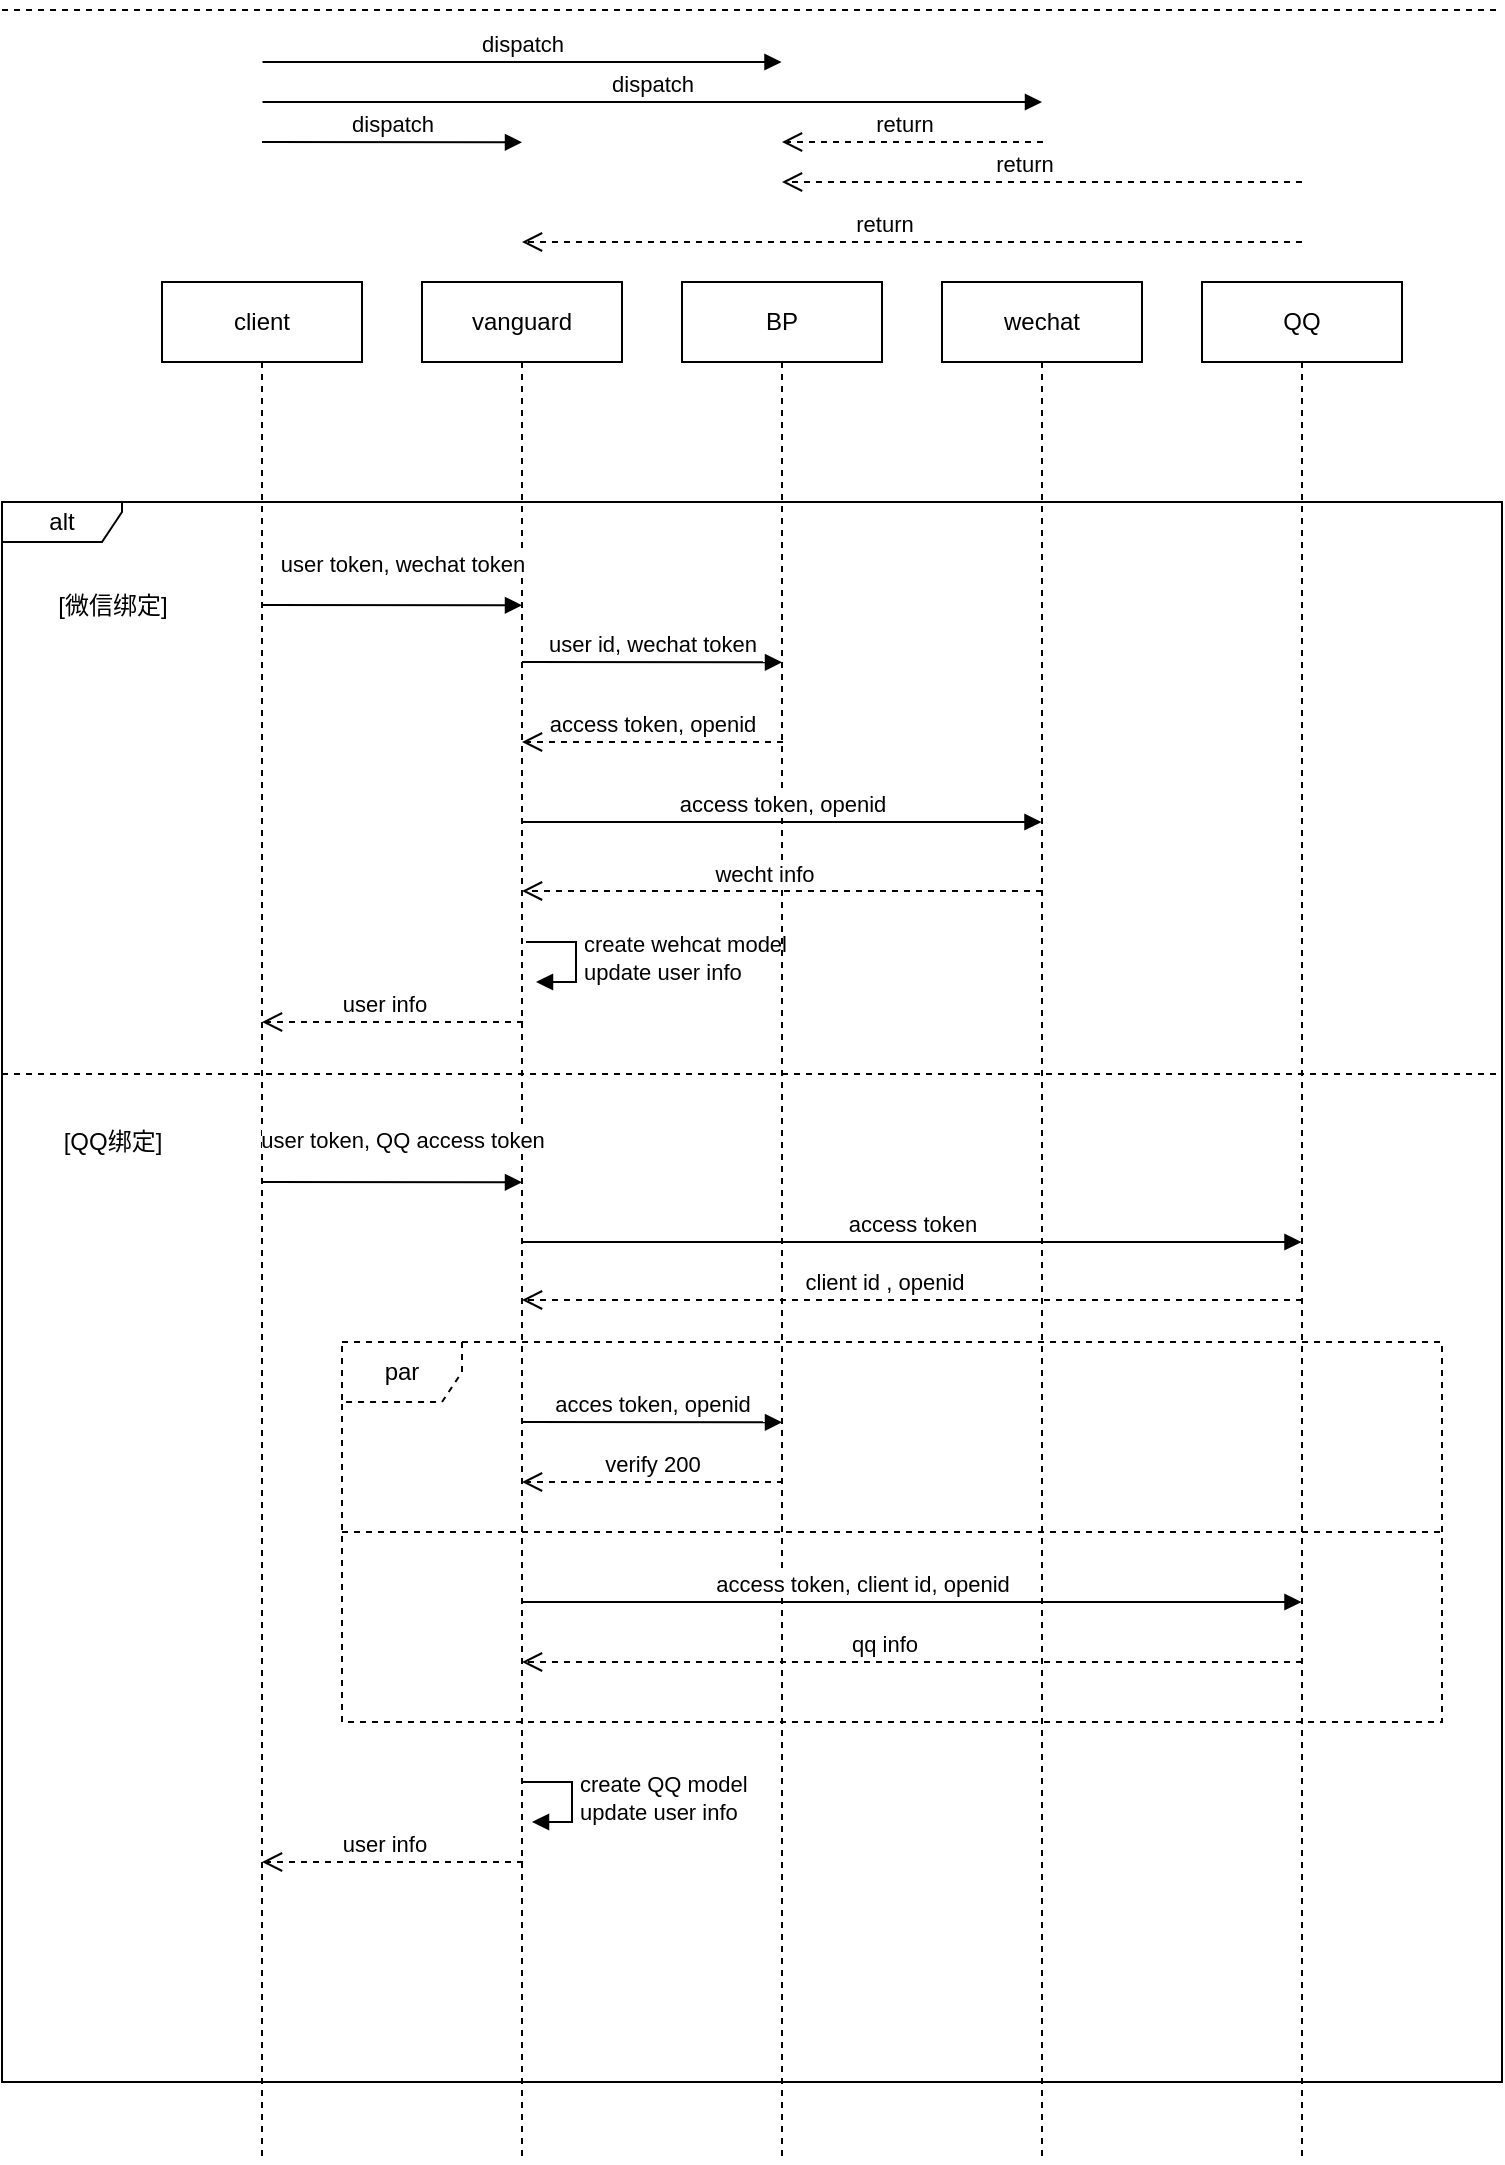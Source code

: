 <mxfile version="12.4.3" type="github" pages="1"><diagram id="G5Tv8ZYlZEifsEXK3ju5" name="Page-1"><mxGraphModel dx="946" dy="574" grid="1" gridSize="10" guides="1" tooltips="1" connect="1" arrows="1" fold="1" page="1" pageScale="1" pageWidth="827" pageHeight="1169" math="0" shadow="0"><root><mxCell id="0"/><mxCell id="1" parent="0"/><mxCell id="02CANnNWIpXMnb3j2q4D-11" value="alt" style="shape=umlFrame;whiteSpace=wrap;html=1;width=60;height=20;" vertex="1" parent="1"><mxGeometry x="30" y="250" width="750" height="790" as="geometry"/></mxCell><mxCell id="02CANnNWIpXMnb3j2q4D-12" value="[微信绑定]" style="text;html=1;align=center;verticalAlign=middle;resizable=0;points=[];;autosize=1;" vertex="1" parent="1"><mxGeometry x="50" y="292" width="70" height="20" as="geometry"/></mxCell><mxCell id="02CANnNWIpXMnb3j2q4D-1" value="client" style="shape=umlLifeline;perimeter=lifelinePerimeter;whiteSpace=wrap;html=1;container=1;collapsible=0;recursiveResize=0;outlineConnect=0;" vertex="1" parent="1"><mxGeometry x="110" y="140" width="100" height="940" as="geometry"/></mxCell><mxCell id="02CANnNWIpXMnb3j2q4D-2" value="vanguard" style="shape=umlLifeline;perimeter=lifelinePerimeter;whiteSpace=wrap;html=1;container=1;collapsible=0;recursiveResize=0;outlineConnect=0;" vertex="1" parent="1"><mxGeometry x="240" y="140" width="100" height="940" as="geometry"/></mxCell><mxCell id="02CANnNWIpXMnb3j2q4D-24" value="create wehcat model&lt;br&gt;update user info" style="edgeStyle=orthogonalEdgeStyle;html=1;align=left;spacingLeft=2;endArrow=block;rounded=0;entryX=1;entryY=0;" edge="1" parent="02CANnNWIpXMnb3j2q4D-2"><mxGeometry relative="1" as="geometry"><mxPoint x="52" y="330" as="sourcePoint"/><Array as="points"><mxPoint x="77" y="330"/></Array><mxPoint x="57" y="350" as="targetPoint"/></mxGeometry></mxCell><mxCell id="02CANnNWIpXMnb3j2q4D-47" value="create QQ model&lt;br&gt;update user info" style="edgeStyle=orthogonalEdgeStyle;html=1;align=left;spacingLeft=2;endArrow=block;rounded=0;entryX=1;entryY=0;" edge="1" parent="02CANnNWIpXMnb3j2q4D-2"><mxGeometry relative="1" as="geometry"><mxPoint x="50" y="750" as="sourcePoint"/><Array as="points"><mxPoint x="75" y="750"/></Array><mxPoint x="55" y="770" as="targetPoint"/></mxGeometry></mxCell><mxCell id="02CANnNWIpXMnb3j2q4D-3" value="BP" style="shape=umlLifeline;perimeter=lifelinePerimeter;whiteSpace=wrap;html=1;container=1;collapsible=0;recursiveResize=0;outlineConnect=0;" vertex="1" parent="1"><mxGeometry x="370" y="140" width="100" height="940" as="geometry"/></mxCell><mxCell id="02CANnNWIpXMnb3j2q4D-4" value="wechat" style="shape=umlLifeline;perimeter=lifelinePerimeter;whiteSpace=wrap;html=1;container=1;collapsible=0;recursiveResize=0;outlineConnect=0;" vertex="1" parent="1"><mxGeometry x="500" y="140" width="100" height="940" as="geometry"/></mxCell><mxCell id="02CANnNWIpXMnb3j2q4D-5" value="QQ" style="shape=umlLifeline;perimeter=lifelinePerimeter;whiteSpace=wrap;html=1;container=1;collapsible=0;recursiveResize=0;outlineConnect=0;" vertex="1" parent="1"><mxGeometry x="630" y="140" width="100" height="940" as="geometry"/></mxCell><mxCell id="02CANnNWIpXMnb3j2q4D-13" value="dispatch" style="html=1;verticalAlign=bottom;endArrow=block;entryX=0.5;entryY=0.115;entryDx=0;entryDy=0;entryPerimeter=0;" edge="1" parent="1"><mxGeometry width="80" relative="1" as="geometry"><mxPoint x="160" y="70" as="sourcePoint"/><mxPoint x="290" y="70.15" as="targetPoint"/></mxGeometry></mxCell><mxCell id="02CANnNWIpXMnb3j2q4D-14" value="user token, wechat token" style="html=1;verticalAlign=bottom;endArrow=block;entryX=0.5;entryY=0.115;entryDx=0;entryDy=0;entryPerimeter=0;" edge="1" parent="1"><mxGeometry x="0.077" y="12" width="80" relative="1" as="geometry"><mxPoint x="160" y="301.5" as="sourcePoint"/><mxPoint x="290" y="301.65" as="targetPoint"/><mxPoint as="offset"/></mxGeometry></mxCell><mxCell id="02CANnNWIpXMnb3j2q4D-15" value="user id, wechat token" style="html=1;verticalAlign=bottom;endArrow=block;entryX=0.5;entryY=0.115;entryDx=0;entryDy=0;entryPerimeter=0;" edge="1" parent="1"><mxGeometry width="80" relative="1" as="geometry"><mxPoint x="290" y="330" as="sourcePoint"/><mxPoint x="420" y="330.15" as="targetPoint"/></mxGeometry></mxCell><mxCell id="02CANnNWIpXMnb3j2q4D-16" value="return" style="html=1;verticalAlign=bottom;endArrow=open;dashed=1;endSize=8;" edge="1" parent="1"><mxGeometry x="0.073" relative="1" as="geometry"><mxPoint x="550.5" y="70" as="sourcePoint"/><mxPoint x="420" y="70" as="targetPoint"/><Array as="points"><mxPoint x="520.5" y="70"/></Array><mxPoint as="offset"/></mxGeometry></mxCell><mxCell id="02CANnNWIpXMnb3j2q4D-17" value="access token, openid" style="html=1;verticalAlign=bottom;endArrow=open;dashed=1;endSize=8;" edge="1" parent="1"><mxGeometry relative="1" as="geometry"><mxPoint x="420.5" y="370" as="sourcePoint"/><mxPoint x="290" y="370" as="targetPoint"/></mxGeometry></mxCell><mxCell id="02CANnNWIpXMnb3j2q4D-19" value="dispatch" style="html=1;verticalAlign=bottom;endArrow=block;" edge="1" parent="1"><mxGeometry width="80" relative="1" as="geometry"><mxPoint x="160.25" y="50" as="sourcePoint"/><mxPoint x="550" y="50" as="targetPoint"/></mxGeometry></mxCell><mxCell id="02CANnNWIpXMnb3j2q4D-20" value="access token, openid" style="html=1;verticalAlign=bottom;endArrow=block;" edge="1" parent="1"><mxGeometry width="80" relative="1" as="geometry"><mxPoint x="290.25" y="410" as="sourcePoint"/><mxPoint x="549.75" y="410" as="targetPoint"/></mxGeometry></mxCell><mxCell id="02CANnNWIpXMnb3j2q4D-21" value="return" style="html=1;verticalAlign=bottom;endArrow=open;dashed=1;endSize=8;" edge="1" parent="1"><mxGeometry x="0.073" relative="1" as="geometry"><mxPoint x="680" y="90" as="sourcePoint"/><mxPoint x="420" y="90" as="targetPoint"/><Array as="points"><mxPoint x="520.5" y="90"/></Array><mxPoint as="offset"/></mxGeometry></mxCell><mxCell id="02CANnNWIpXMnb3j2q4D-22" value="wecht info" style="html=1;verticalAlign=bottom;endArrow=open;dashed=1;endSize=8;" edge="1" parent="1"><mxGeometry x="0.073" relative="1" as="geometry"><mxPoint x="550" y="444.5" as="sourcePoint"/><mxPoint x="290" y="444.5" as="targetPoint"/><Array as="points"><mxPoint x="390.5" y="444.5"/></Array><mxPoint as="offset"/></mxGeometry></mxCell><mxCell id="02CANnNWIpXMnb3j2q4D-25" value="user info" style="html=1;verticalAlign=bottom;endArrow=open;dashed=1;endSize=8;" edge="1" parent="1"><mxGeometry x="0.073" relative="1" as="geometry"><mxPoint x="290.5" y="510" as="sourcePoint"/><mxPoint x="160" y="510" as="targetPoint"/><Array as="points"><mxPoint x="260.5" y="510"/></Array><mxPoint as="offset"/></mxGeometry></mxCell><mxCell id="02CANnNWIpXMnb3j2q4D-28" value="" style="line;strokeWidth=1;fillColor=none;align=left;verticalAlign=middle;spacingTop=-1;spacingLeft=3;spacingRight=3;rotatable=0;labelPosition=right;points=[];portConstraint=eastwest;dashed=1;" vertex="1" parent="1"><mxGeometry x="30" width="750" height="8" as="geometry"/></mxCell><mxCell id="02CANnNWIpXMnb3j2q4D-29" value="" style="line;strokeWidth=1;fillColor=none;align=left;verticalAlign=middle;spacingTop=-1;spacingLeft=3;spacingRight=3;rotatable=0;labelPosition=right;points=[];portConstraint=eastwest;dashed=1;" vertex="1" parent="1"><mxGeometry x="30" y="532" width="750" height="8" as="geometry"/></mxCell><mxCell id="02CANnNWIpXMnb3j2q4D-30" value="[QQ绑定]" style="text;html=1;align=center;verticalAlign=middle;resizable=0;points=[];;autosize=1;" vertex="1" parent="1"><mxGeometry x="55" y="560" width="60" height="20" as="geometry"/></mxCell><mxCell id="02CANnNWIpXMnb3j2q4D-31" value="user token, QQ access token" style="html=1;verticalAlign=bottom;endArrow=block;entryX=0.5;entryY=0.115;entryDx=0;entryDy=0;entryPerimeter=0;" edge="1" parent="1"><mxGeometry x="0.077" y="12" width="80" relative="1" as="geometry"><mxPoint x="160" y="590" as="sourcePoint"/><mxPoint x="290" y="590.15" as="targetPoint"/><mxPoint as="offset"/></mxGeometry></mxCell><mxCell id="02CANnNWIpXMnb3j2q4D-33" value="dispatch" style="html=1;verticalAlign=bottom;endArrow=block;" edge="1" parent="1"><mxGeometry width="80" relative="1" as="geometry"><mxPoint x="160.25" y="30" as="sourcePoint"/><mxPoint x="419.75" y="30" as="targetPoint"/></mxGeometry></mxCell><mxCell id="02CANnNWIpXMnb3j2q4D-34" value="return" style="html=1;verticalAlign=bottom;endArrow=open;dashed=1;endSize=8;" edge="1" parent="1"><mxGeometry x="0.073" relative="1" as="geometry"><mxPoint x="680" y="120" as="sourcePoint"/><mxPoint x="290" y="120" as="targetPoint"/><Array as="points"><mxPoint x="520.5" y="120"/></Array><mxPoint as="offset"/></mxGeometry></mxCell><mxCell id="02CANnNWIpXMnb3j2q4D-35" value="access token" style="html=1;verticalAlign=bottom;endArrow=block;" edge="1" parent="1"><mxGeometry width="80" relative="1" as="geometry"><mxPoint x="290" y="620" as="sourcePoint"/><mxPoint x="679.75" y="620" as="targetPoint"/></mxGeometry></mxCell><mxCell id="02CANnNWIpXMnb3j2q4D-36" value="client id , openid" style="html=1;verticalAlign=bottom;endArrow=open;dashed=1;endSize=8;" edge="1" parent="1"><mxGeometry x="0.073" relative="1" as="geometry"><mxPoint x="680" y="649" as="sourcePoint"/><mxPoint x="290" y="649" as="targetPoint"/><Array as="points"><mxPoint x="520.5" y="649"/></Array><mxPoint as="offset"/></mxGeometry></mxCell><mxCell id="02CANnNWIpXMnb3j2q4D-38" value="par" style="shape=umlFrame;whiteSpace=wrap;html=1;dashed=1;" vertex="1" parent="1"><mxGeometry x="200" y="670" width="550" height="190" as="geometry"/></mxCell><mxCell id="02CANnNWIpXMnb3j2q4D-39" value="" style="line;strokeWidth=1;fillColor=none;align=left;verticalAlign=middle;spacingTop=-1;spacingLeft=3;spacingRight=3;rotatable=0;labelPosition=right;points=[];portConstraint=eastwest;dashed=1;" vertex="1" parent="1"><mxGeometry x="200" y="761" width="550" height="8" as="geometry"/></mxCell><mxCell id="02CANnNWIpXMnb3j2q4D-40" value="acces token, openid" style="html=1;verticalAlign=bottom;endArrow=block;entryX=0.5;entryY=0.115;entryDx=0;entryDy=0;entryPerimeter=0;" edge="1" parent="1"><mxGeometry width="80" relative="1" as="geometry"><mxPoint x="290" y="710" as="sourcePoint"/><mxPoint x="420" y="710.15" as="targetPoint"/></mxGeometry></mxCell><mxCell id="02CANnNWIpXMnb3j2q4D-41" value="verify 200" style="html=1;verticalAlign=bottom;endArrow=open;dashed=1;endSize=8;" edge="1" parent="1"><mxGeometry relative="1" as="geometry"><mxPoint x="420.5" y="740" as="sourcePoint"/><mxPoint x="290" y="740" as="targetPoint"/></mxGeometry></mxCell><mxCell id="02CANnNWIpXMnb3j2q4D-42" value="access token, client id, openid" style="html=1;verticalAlign=bottom;endArrow=block;" edge="1" parent="1"><mxGeometry x="-0.128" width="80" relative="1" as="geometry"><mxPoint x="290" y="800" as="sourcePoint"/><mxPoint x="679.75" y="800" as="targetPoint"/><mxPoint as="offset"/></mxGeometry></mxCell><mxCell id="02CANnNWIpXMnb3j2q4D-43" value="qq info" style="html=1;verticalAlign=bottom;endArrow=open;dashed=1;endSize=8;" edge="1" parent="1"><mxGeometry x="0.073" relative="1" as="geometry"><mxPoint x="680" y="830" as="sourcePoint"/><mxPoint x="290" y="830" as="targetPoint"/><Array as="points"><mxPoint x="520.5" y="830"/></Array><mxPoint as="offset"/></mxGeometry></mxCell><mxCell id="02CANnNWIpXMnb3j2q4D-48" value="user info" style="html=1;verticalAlign=bottom;endArrow=open;dashed=1;endSize=8;" edge="1" parent="1"><mxGeometry x="0.073" relative="1" as="geometry"><mxPoint x="290.5" y="930" as="sourcePoint"/><mxPoint x="160" y="930" as="targetPoint"/><Array as="points"><mxPoint x="260.5" y="930"/></Array><mxPoint as="offset"/></mxGeometry></mxCell></root></mxGraphModel></diagram></mxfile>